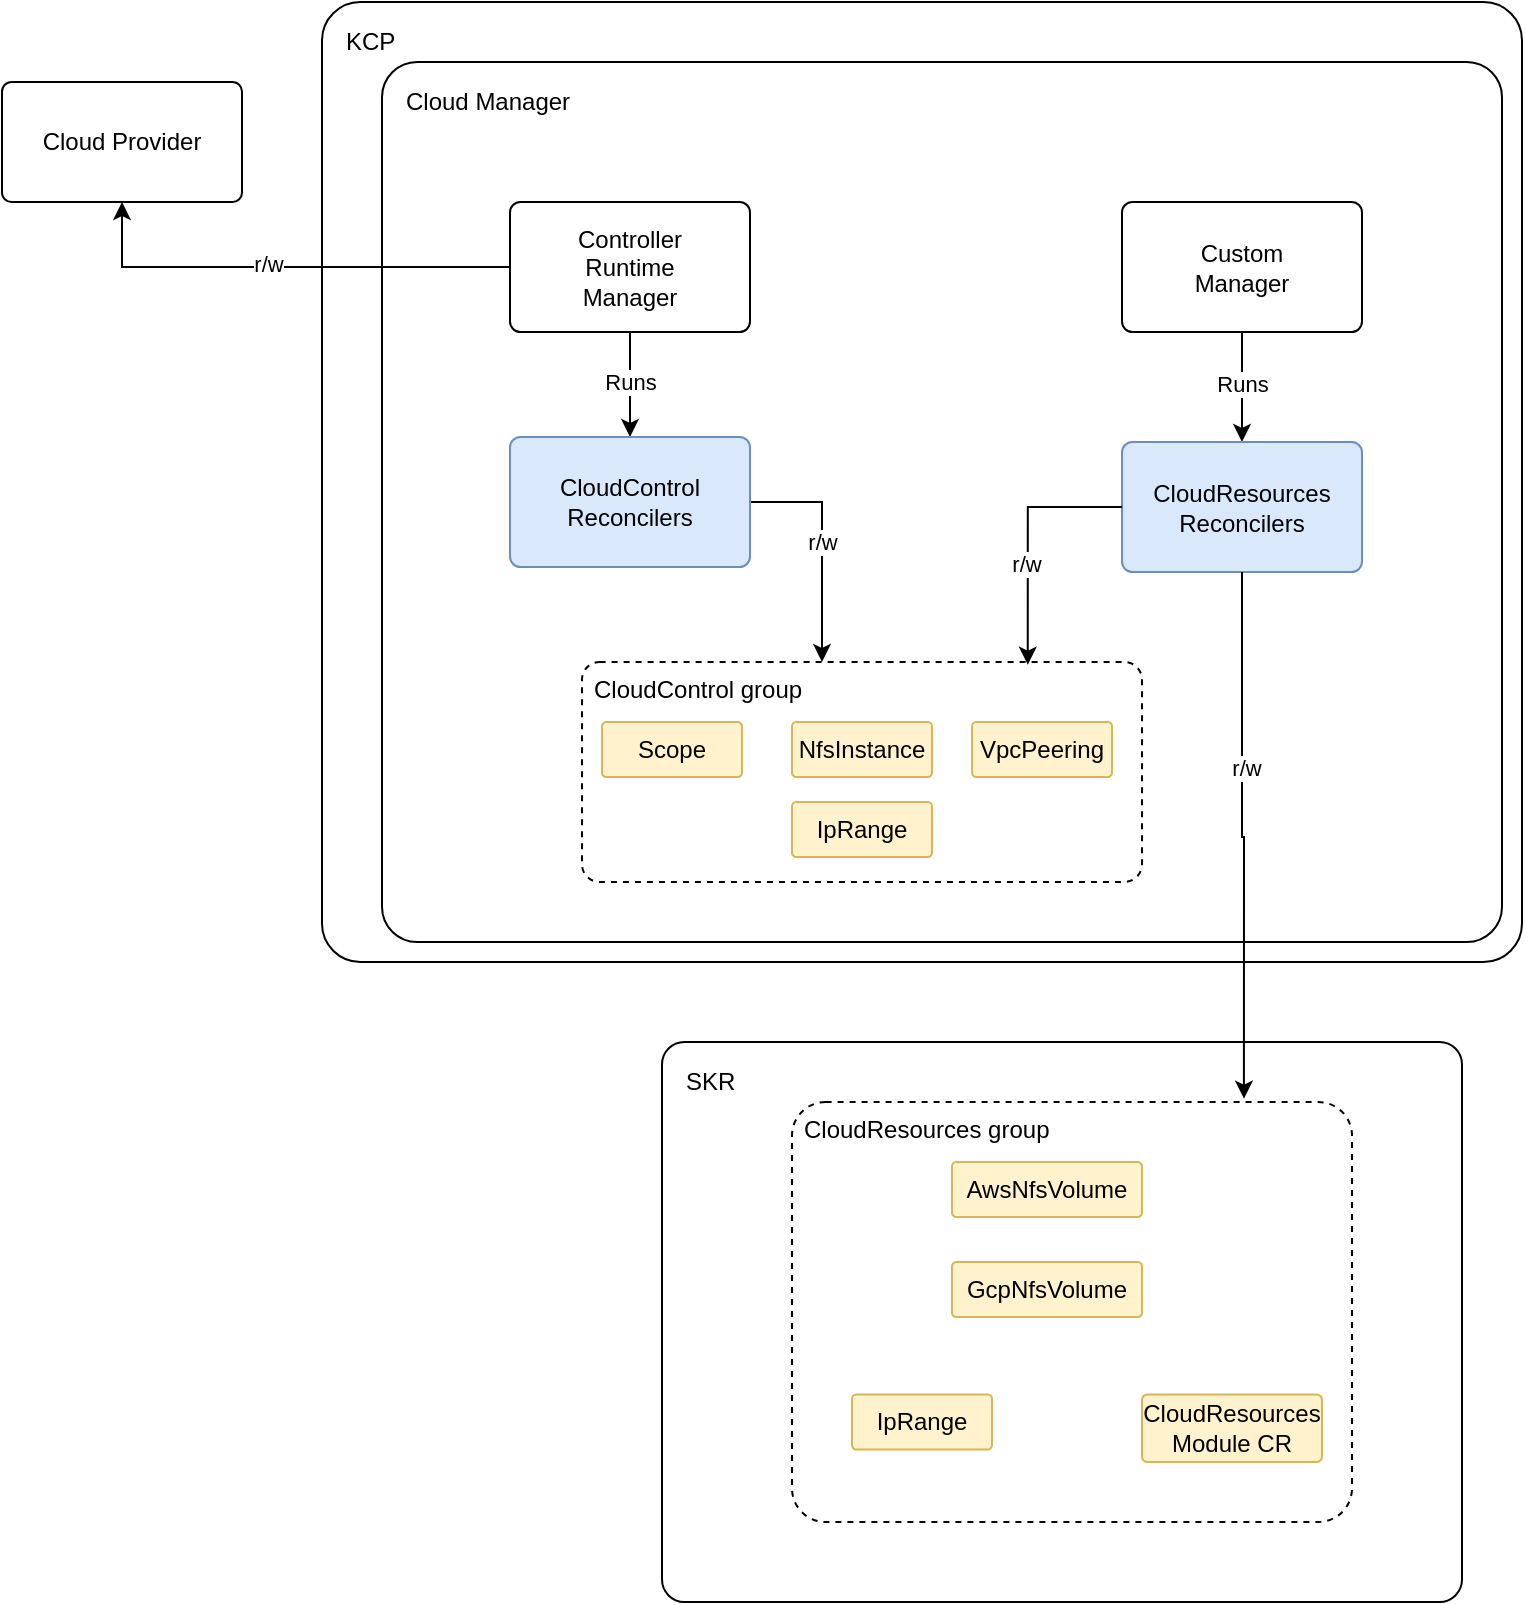 <mxfile version="24.6.4" type="device">
  <diagram name="Page-1" id="Uu8sB_jcc3XhBiDHzZiy">
    <mxGraphModel dx="1306" dy="823" grid="1" gridSize="10" guides="1" tooltips="1" connect="1" arrows="1" fold="1" page="1" pageScale="1" pageWidth="827" pageHeight="1169" math="0" shadow="0">
      <root>
        <mxCell id="0" />
        <mxCell id="1" parent="0" />
        <mxCell id="Qy759epSoGyCwUi1GphW-1" value="Cloud Provider" style="rounded=1;whiteSpace=wrap;html=1;arcSize=8;" vertex="1" parent="1">
          <mxGeometry x="40" y="80" width="120" height="60" as="geometry" />
        </mxCell>
        <mxCell id="Qy759epSoGyCwUi1GphW-2" value="KCP" style="rounded=1;whiteSpace=wrap;html=1;align=left;verticalAlign=top;spacingLeft=4;spacing=8;perimeterSpacing=0;glass=0;shadow=0;arcSize=4;" vertex="1" parent="1">
          <mxGeometry x="200" y="40" width="600" height="480" as="geometry" />
        </mxCell>
        <mxCell id="Qy759epSoGyCwUi1GphW-3" value="Cloud Manager" style="rounded=1;whiteSpace=wrap;html=1;align=left;verticalAlign=top;spacingLeft=4;spacing=8;arcSize=4;" vertex="1" parent="1">
          <mxGeometry x="230" y="70" width="560" height="440" as="geometry" />
        </mxCell>
        <mxCell id="Qy759epSoGyCwUi1GphW-8" style="edgeStyle=orthogonalEdgeStyle;rounded=0;orthogonalLoop=1;jettySize=auto;html=1;entryX=0.5;entryY=0;entryDx=0;entryDy=0;" edge="1" parent="1" source="Qy759epSoGyCwUi1GphW-4" target="Qy759epSoGyCwUi1GphW-6">
          <mxGeometry relative="1" as="geometry" />
        </mxCell>
        <mxCell id="Qy759epSoGyCwUi1GphW-9" value="Runs" style="edgeLabel;html=1;align=center;verticalAlign=middle;resizable=0;points=[];" vertex="1" connectable="0" parent="Qy759epSoGyCwUi1GphW-8">
          <mxGeometry x="-0.048" relative="1" as="geometry">
            <mxPoint as="offset" />
          </mxGeometry>
        </mxCell>
        <mxCell id="Qy759epSoGyCwUi1GphW-21" style="edgeStyle=orthogonalEdgeStyle;rounded=0;orthogonalLoop=1;jettySize=auto;html=1;entryX=0.5;entryY=1;entryDx=0;entryDy=0;" edge="1" parent="1" source="Qy759epSoGyCwUi1GphW-4" target="Qy759epSoGyCwUi1GphW-1">
          <mxGeometry relative="1" as="geometry" />
        </mxCell>
        <mxCell id="Qy759epSoGyCwUi1GphW-22" value="r/w" style="edgeLabel;html=1;align=center;verticalAlign=middle;resizable=0;points=[];" vertex="1" connectable="0" parent="Qy759epSoGyCwUi1GphW-21">
          <mxGeometry x="0.069" y="-2" relative="1" as="geometry">
            <mxPoint as="offset" />
          </mxGeometry>
        </mxCell>
        <mxCell id="Qy759epSoGyCwUi1GphW-4" value="Controller &lt;br&gt;Runtime &lt;br&gt;Manager" style="rounded=1;whiteSpace=wrap;html=1;align=center;verticalAlign=middle;spacingLeft=0;spacing=2;arcSize=8;" vertex="1" parent="1">
          <mxGeometry x="294" y="140" width="120" height="65" as="geometry" />
        </mxCell>
        <mxCell id="Qy759epSoGyCwUi1GphW-10" style="edgeStyle=orthogonalEdgeStyle;rounded=0;orthogonalLoop=1;jettySize=auto;html=1;entryX=0.5;entryY=0;entryDx=0;entryDy=0;" edge="1" parent="1" source="Qy759epSoGyCwUi1GphW-5" target="Qy759epSoGyCwUi1GphW-7">
          <mxGeometry relative="1" as="geometry" />
        </mxCell>
        <mxCell id="Qy759epSoGyCwUi1GphW-11" value="Runs" style="edgeLabel;html=1;align=center;verticalAlign=middle;resizable=0;points=[];" vertex="1" connectable="0" parent="Qy759epSoGyCwUi1GphW-10">
          <mxGeometry x="-0.054" relative="1" as="geometry">
            <mxPoint as="offset" />
          </mxGeometry>
        </mxCell>
        <mxCell id="Qy759epSoGyCwUi1GphW-5" value="Custom&lt;br&gt;Manager" style="rounded=1;whiteSpace=wrap;html=1;align=center;verticalAlign=middle;spacingLeft=0;spacing=2;arcSize=8;" vertex="1" parent="1">
          <mxGeometry x="600" y="140" width="120" height="65" as="geometry" />
        </mxCell>
        <mxCell id="Qy759epSoGyCwUi1GphW-23" style="edgeStyle=orthogonalEdgeStyle;rounded=0;orthogonalLoop=1;jettySize=auto;html=1;" edge="1" parent="1" source="Qy759epSoGyCwUi1GphW-6">
          <mxGeometry relative="1" as="geometry">
            <mxPoint x="450" y="370" as="targetPoint" />
            <Array as="points">
              <mxPoint x="450" y="290" />
              <mxPoint x="450" y="370" />
            </Array>
          </mxGeometry>
        </mxCell>
        <mxCell id="Qy759epSoGyCwUi1GphW-24" value="r/w" style="edgeLabel;html=1;align=center;verticalAlign=middle;resizable=0;points=[];" vertex="1" connectable="0" parent="Qy759epSoGyCwUi1GphW-23">
          <mxGeometry x="-0.032" relative="1" as="geometry">
            <mxPoint as="offset" />
          </mxGeometry>
        </mxCell>
        <mxCell id="Qy759epSoGyCwUi1GphW-6" value="CloudControl Reconcilers" style="rounded=1;whiteSpace=wrap;html=1;align=center;verticalAlign=middle;spacingLeft=0;spacing=2;arcSize=8;fillColor=#dae8fc;strokeColor=#6c8ebf;" vertex="1" parent="1">
          <mxGeometry x="294" y="257.5" width="120" height="65" as="geometry" />
        </mxCell>
        <mxCell id="Qy759epSoGyCwUi1GphW-7" value="CloudResources Reconcilers" style="rounded=1;whiteSpace=wrap;html=1;align=center;verticalAlign=middle;spacingLeft=0;spacing=2;arcSize=8;fillColor=#dae8fc;strokeColor=#6c8ebf;" vertex="1" parent="1">
          <mxGeometry x="600" y="260" width="120" height="65" as="geometry" />
        </mxCell>
        <mxCell id="Qy759epSoGyCwUi1GphW-12" value="CloudControl group" style="rounded=1;whiteSpace=wrap;html=1;align=left;verticalAlign=top;spacingLeft=4;spacing=2;arcSize=8;dashed=1;" vertex="1" parent="1">
          <mxGeometry x="330" y="370" width="280" height="110" as="geometry" />
        </mxCell>
        <mxCell id="Qy759epSoGyCwUi1GphW-13" value="Scope" style="rounded=1;whiteSpace=wrap;html=1;align=center;verticalAlign=middle;spacingLeft=0;spacing=2;arcSize=8;fillColor=#fff2cc;strokeColor=#d6b656;" vertex="1" parent="1">
          <mxGeometry x="340" y="400" width="70" height="27.5" as="geometry" />
        </mxCell>
        <mxCell id="Qy759epSoGyCwUi1GphW-14" value="VpcPeering" style="rounded=1;whiteSpace=wrap;html=1;align=center;verticalAlign=middle;spacingLeft=0;spacing=2;arcSize=8;fillColor=#fff2cc;strokeColor=#d6b656;" vertex="1" parent="1">
          <mxGeometry x="525" y="400" width="70" height="27.5" as="geometry" />
        </mxCell>
        <mxCell id="Qy759epSoGyCwUi1GphW-15" value="NfsInstance" style="rounded=1;whiteSpace=wrap;html=1;align=center;verticalAlign=middle;spacingLeft=0;spacing=2;arcSize=8;fillColor=#fff2cc;strokeColor=#d6b656;" vertex="1" parent="1">
          <mxGeometry x="435" y="400" width="70" height="27.5" as="geometry" />
        </mxCell>
        <mxCell id="Qy759epSoGyCwUi1GphW-16" value="IpRange" style="rounded=1;whiteSpace=wrap;html=1;align=center;verticalAlign=middle;spacingLeft=0;spacing=2;arcSize=8;fillColor=#fff2cc;strokeColor=#d6b656;" vertex="1" parent="1">
          <mxGeometry x="435" y="440" width="70" height="27.5" as="geometry" />
        </mxCell>
        <mxCell id="Qy759epSoGyCwUi1GphW-25" style="edgeStyle=orthogonalEdgeStyle;rounded=0;orthogonalLoop=1;jettySize=auto;html=1;entryX=0.796;entryY=0.012;entryDx=0;entryDy=0;entryPerimeter=0;" edge="1" parent="1" source="Qy759epSoGyCwUi1GphW-7" target="Qy759epSoGyCwUi1GphW-12">
          <mxGeometry relative="1" as="geometry">
            <Array as="points">
              <mxPoint x="553" y="292" />
            </Array>
          </mxGeometry>
        </mxCell>
        <mxCell id="Qy759epSoGyCwUi1GphW-26" value="r/w" style="edgeLabel;html=1;align=center;verticalAlign=middle;resizable=0;points=[];" vertex="1" connectable="0" parent="Qy759epSoGyCwUi1GphW-25">
          <mxGeometry x="0.189" y="-1" relative="1" as="geometry">
            <mxPoint as="offset" />
          </mxGeometry>
        </mxCell>
        <mxCell id="Qy759epSoGyCwUi1GphW-27" value="SKR" style="rounded=1;whiteSpace=wrap;html=1;align=left;verticalAlign=top;spacingLeft=4;spacing=8;perimeterSpacing=0;glass=0;shadow=0;arcSize=4;" vertex="1" parent="1">
          <mxGeometry x="370" y="560" width="400" height="280" as="geometry" />
        </mxCell>
        <mxCell id="Qy759epSoGyCwUi1GphW-28" value="CloudResources group" style="rounded=1;whiteSpace=wrap;html=1;align=left;verticalAlign=top;spacingLeft=4;spacing=2;arcSize=8;dashed=1;" vertex="1" parent="1">
          <mxGeometry x="435" y="590" width="280" height="210" as="geometry" />
        </mxCell>
        <mxCell id="Qy759epSoGyCwUi1GphW-29" value="AwsNfsVolume" style="rounded=1;whiteSpace=wrap;html=1;align=center;verticalAlign=middle;spacingLeft=0;spacing=2;arcSize=8;fillColor=#fff2cc;strokeColor=#d6b656;" vertex="1" parent="1">
          <mxGeometry x="515" y="620" width="95" height="27.5" as="geometry" />
        </mxCell>
        <mxCell id="Qy759epSoGyCwUi1GphW-31" value="CloudResources&lt;br&gt;Module CR" style="rounded=1;whiteSpace=wrap;html=1;align=center;verticalAlign=middle;spacingLeft=0;spacing=2;arcSize=8;fillColor=#fff2cc;strokeColor=#d6b656;" vertex="1" parent="1">
          <mxGeometry x="610" y="736.25" width="90" height="33.75" as="geometry" />
        </mxCell>
        <mxCell id="Qy759epSoGyCwUi1GphW-32" value="IpRange" style="rounded=1;whiteSpace=wrap;html=1;align=center;verticalAlign=middle;spacingLeft=0;spacing=2;arcSize=8;fillColor=#fff2cc;strokeColor=#d6b656;" vertex="1" parent="1">
          <mxGeometry x="465" y="736.25" width="70" height="27.5" as="geometry" />
        </mxCell>
        <mxCell id="Qy759epSoGyCwUi1GphW-36" value="GcpNfsVolume" style="rounded=1;whiteSpace=wrap;html=1;align=center;verticalAlign=middle;spacingLeft=0;spacing=2;arcSize=8;fillColor=#fff2cc;strokeColor=#d6b656;" vertex="1" parent="1">
          <mxGeometry x="515" y="670" width="95" height="27.5" as="geometry" />
        </mxCell>
        <mxCell id="Qy759epSoGyCwUi1GphW-37" style="edgeStyle=orthogonalEdgeStyle;rounded=0;orthogonalLoop=1;jettySize=auto;html=1;entryX=0.807;entryY=-0.008;entryDx=0;entryDy=0;entryPerimeter=0;" edge="1" parent="1" source="Qy759epSoGyCwUi1GphW-7" target="Qy759epSoGyCwUi1GphW-28">
          <mxGeometry relative="1" as="geometry" />
        </mxCell>
        <mxCell id="Qy759epSoGyCwUi1GphW-38" value="r/w" style="edgeLabel;html=1;align=center;verticalAlign=middle;resizable=0;points=[];" vertex="1" connectable="0" parent="Qy759epSoGyCwUi1GphW-37">
          <mxGeometry x="-0.257" y="2" relative="1" as="geometry">
            <mxPoint as="offset" />
          </mxGeometry>
        </mxCell>
      </root>
    </mxGraphModel>
  </diagram>
</mxfile>
